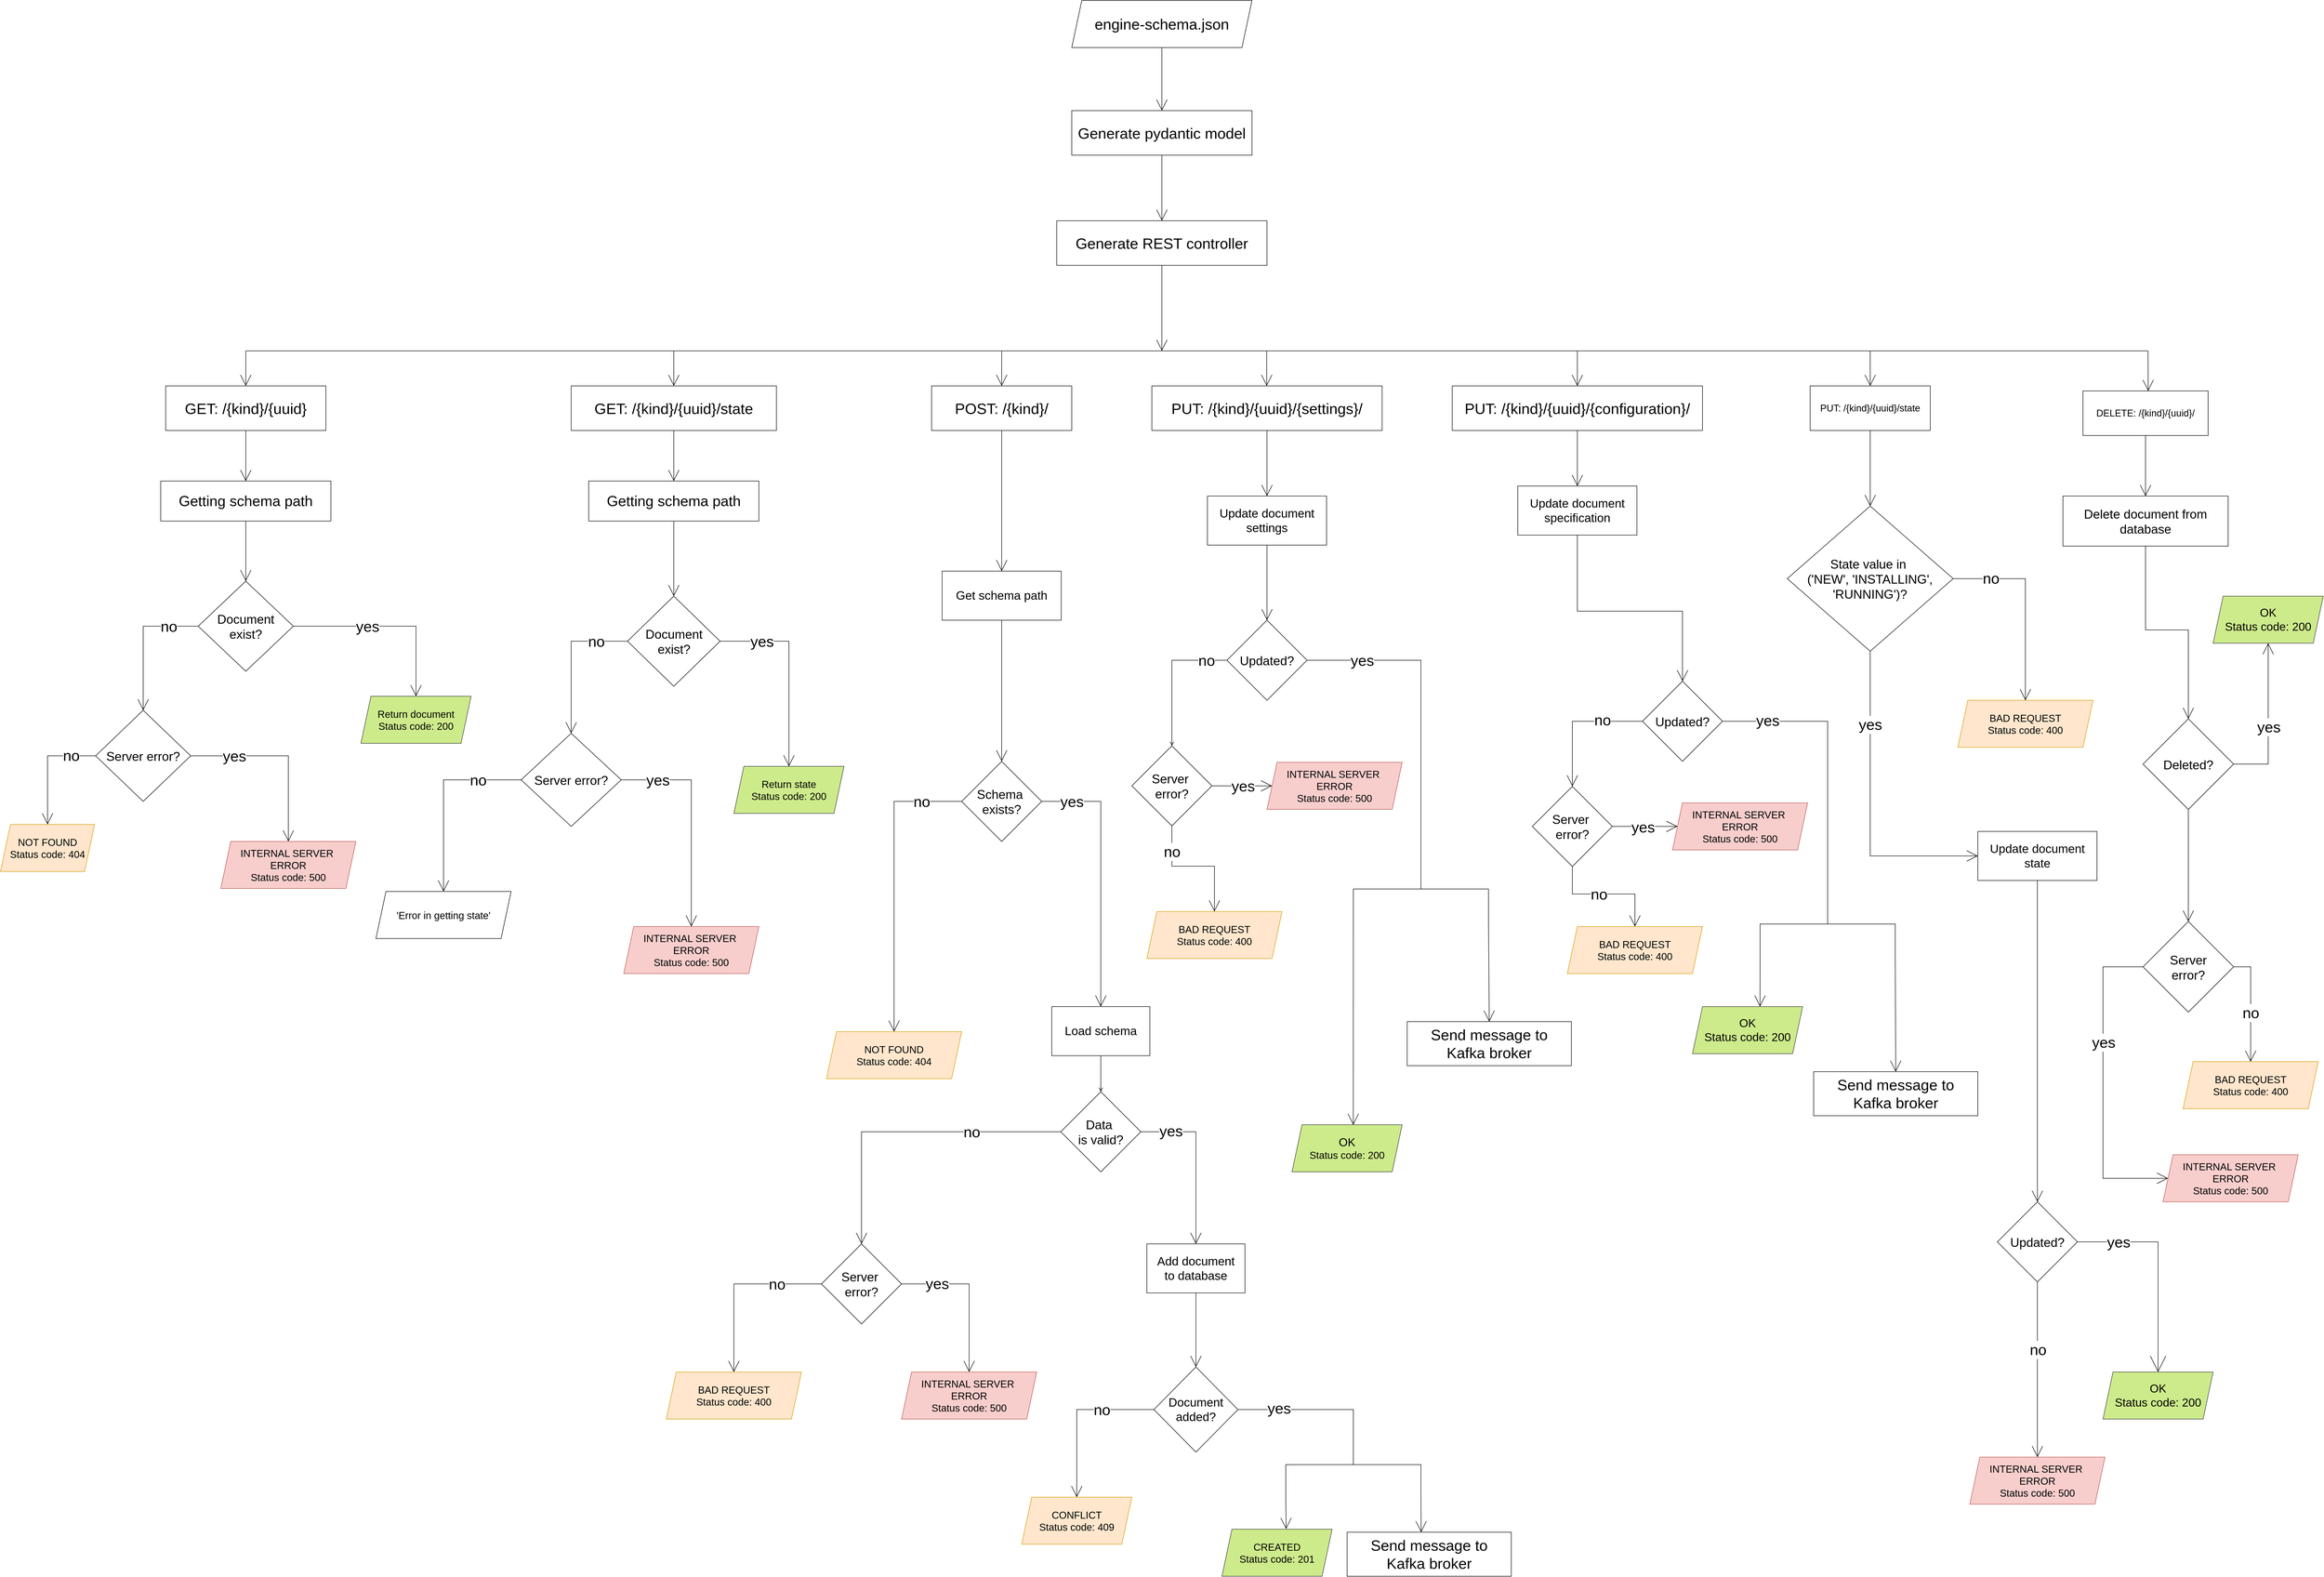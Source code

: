 <mxfile version="24.7.2" type="device">
  <diagram name="Страница — 1" id="4OmUkLeNqCe0ShxuFkjf">
    <mxGraphModel dx="7000" dy="3533" grid="1" gridSize="10" guides="1" tooltips="1" connect="1" arrows="1" fold="1" page="1" pageScale="1" pageWidth="4681" pageHeight="3300" math="0" shadow="0">
      <root>
        <mxCell id="0" />
        <mxCell id="1" parent="0" />
        <mxCell id="_XFG_jNddfj7azUs-ilm-1" value="&lt;font style=&quot;font-size: 30px;&quot;&gt;engine-schema.json&lt;/font&gt;" style="shape=parallelogram;perimeter=parallelogramPerimeter;whiteSpace=wrap;html=1;fixedSize=1;" parent="1" vertex="1">
          <mxGeometry x="2160" y="90" width="360" height="94" as="geometry" />
        </mxCell>
        <mxCell id="_XFG_jNddfj7azUs-ilm-2" value="&lt;font style=&quot;font-size: 30px;&quot;&gt;Generate pydantic model&lt;/font&gt;" style="rounded=0;whiteSpace=wrap;html=1;" parent="1" vertex="1">
          <mxGeometry x="2160" y="310" width="360" height="89" as="geometry" />
        </mxCell>
        <mxCell id="_XFG_jNddfj7azUs-ilm-3" value="" style="endArrow=open;html=1;rounded=0;exitX=0.5;exitY=1;exitDx=0;exitDy=0;entryX=0.5;entryY=0;entryDx=0;entryDy=0;endFill=0;endSize=20;" parent="1" source="_XFG_jNddfj7azUs-ilm-1" target="_XFG_jNddfj7azUs-ilm-2" edge="1">
          <mxGeometry width="50" height="50" relative="1" as="geometry">
            <mxPoint x="2036" y="840" as="sourcePoint" />
            <mxPoint x="2086" y="790" as="targetPoint" />
          </mxGeometry>
        </mxCell>
        <mxCell id="mVJcqzHK1oMDs0tAUVm2-13" style="edgeStyle=orthogonalEdgeStyle;rounded=0;orthogonalLoop=1;jettySize=auto;html=1;endArrow=open;endFill=0;endSize=20;" edge="1" parent="1" source="_XFG_jNddfj7azUs-ilm-5">
          <mxGeometry relative="1" as="geometry">
            <mxPoint x="2340.0" y="790" as="targetPoint" />
          </mxGeometry>
        </mxCell>
        <mxCell id="_XFG_jNddfj7azUs-ilm-5" value="&lt;font style=&quot;font-size: 30px;&quot;&gt;Generate REST controller&lt;/font&gt;" style="rounded=0;whiteSpace=wrap;html=1;" parent="1" vertex="1">
          <mxGeometry x="2130" y="530" width="420" height="89" as="geometry" />
        </mxCell>
        <mxCell id="_XFG_jNddfj7azUs-ilm-6" value="" style="endArrow=open;html=1;rounded=0;exitX=0.5;exitY=1;exitDx=0;exitDy=0;entryX=0.5;entryY=0;entryDx=0;entryDy=0;endFill=0;endSize=20;" parent="1" source="_XFG_jNddfj7azUs-ilm-2" target="_XFG_jNddfj7azUs-ilm-5" edge="1">
          <mxGeometry width="50" height="50" relative="1" as="geometry">
            <mxPoint x="2236" y="590" as="sourcePoint" />
            <mxPoint x="2286" y="540" as="targetPoint" />
          </mxGeometry>
        </mxCell>
        <mxCell id="mVJcqzHK1oMDs0tAUVm2-156" style="edgeStyle=orthogonalEdgeStyle;rounded=0;orthogonalLoop=1;jettySize=auto;html=1;entryX=0.5;entryY=0;entryDx=0;entryDy=0;endArrow=open;endFill=0;endSize=20;" edge="1" parent="1" source="_XFG_jNddfj7azUs-ilm-7" target="mVJcqzHK1oMDs0tAUVm2-154">
          <mxGeometry relative="1" as="geometry">
            <Array as="points">
              <mxPoint x="510" y="990" />
              <mxPoint x="510" y="990" />
            </Array>
          </mxGeometry>
        </mxCell>
        <mxCell id="_XFG_jNddfj7azUs-ilm-7" value="&lt;font style=&quot;font-size: 30px;&quot;&gt;GET: /{kind}/{uuid}&lt;/font&gt;" style="rounded=0;whiteSpace=wrap;html=1;" parent="1" vertex="1">
          <mxGeometry x="350" y="860" width="320" height="89" as="geometry" />
        </mxCell>
        <mxCell id="mVJcqzHK1oMDs0tAUVm2-158" style="edgeStyle=orthogonalEdgeStyle;rounded=0;orthogonalLoop=1;jettySize=auto;html=1;entryX=0.5;entryY=0;entryDx=0;entryDy=0;endArrow=open;endFill=0;endSize=20;" edge="1" parent="1" source="_XFG_jNddfj7azUs-ilm-8" target="mVJcqzHK1oMDs0tAUVm2-153">
          <mxGeometry relative="1" as="geometry" />
        </mxCell>
        <mxCell id="_XFG_jNddfj7azUs-ilm-8" value="&lt;font style=&quot;font-size: 30px;&quot;&gt;GET: /{kind}/{uuid}/state&lt;/font&gt;" style="rounded=0;whiteSpace=wrap;html=1;" parent="1" vertex="1">
          <mxGeometry x="1160" y="860" width="410" height="89" as="geometry" />
        </mxCell>
        <mxCell id="mVJcqzHK1oMDs0tAUVm2-97" style="edgeStyle=orthogonalEdgeStyle;rounded=0;orthogonalLoop=1;jettySize=auto;html=1;entryX=0.5;entryY=0;entryDx=0;entryDy=0;endArrow=open;endFill=0;endSize=20;" edge="1" parent="1" source="_XFG_jNddfj7azUs-ilm-9" target="mVJcqzHK1oMDs0tAUVm2-96">
          <mxGeometry relative="1" as="geometry" />
        </mxCell>
        <mxCell id="_XFG_jNddfj7azUs-ilm-9" value="&lt;font style=&quot;font-size: 30px;&quot;&gt;POST: /{kind}/&lt;/font&gt;" style="rounded=0;whiteSpace=wrap;html=1;" parent="1" vertex="1">
          <mxGeometry x="1880" y="860" width="280" height="89" as="geometry" />
        </mxCell>
        <mxCell id="mVJcqzHK1oMDs0tAUVm2-159" style="edgeStyle=orthogonalEdgeStyle;rounded=0;orthogonalLoop=1;jettySize=auto;html=1;entryX=0.5;entryY=0;entryDx=0;entryDy=0;endArrow=open;endFill=0;endSize=20;" edge="1" parent="1" source="_XFG_jNddfj7azUs-ilm-10" target="mVJcqzHK1oMDs0tAUVm2-86">
          <mxGeometry relative="1" as="geometry" />
        </mxCell>
        <mxCell id="_XFG_jNddfj7azUs-ilm-10" value="&lt;font style=&quot;font-size: 30px;&quot;&gt;PUT: /{kind}/{uuid}/{settings}/&lt;/font&gt;" style="rounded=0;whiteSpace=wrap;html=1;" parent="1" vertex="1">
          <mxGeometry x="2320" y="860" width="460" height="89" as="geometry" />
        </mxCell>
        <mxCell id="mVJcqzHK1oMDs0tAUVm2-170" style="edgeStyle=orthogonalEdgeStyle;rounded=0;orthogonalLoop=1;jettySize=auto;html=1;entryX=0.5;entryY=0;entryDx=0;entryDy=0;endArrow=open;endFill=0;endSize=20;" edge="1" parent="1" source="_XFG_jNddfj7azUs-ilm-11" target="mVJcqzHK1oMDs0tAUVm2-120">
          <mxGeometry relative="1" as="geometry" />
        </mxCell>
        <mxCell id="_XFG_jNddfj7azUs-ilm-11" value="&lt;font style=&quot;font-size: 30px;&quot;&gt;PUT: /{kind}/{uuid}/{configuration}/&lt;/font&gt;" style="rounded=0;whiteSpace=wrap;html=1;" parent="1" vertex="1">
          <mxGeometry x="2920" y="860" width="500" height="89" as="geometry" />
        </mxCell>
        <mxCell id="mVJcqzHK1oMDs0tAUVm2-186" style="edgeStyle=orthogonalEdgeStyle;rounded=0;orthogonalLoop=1;jettySize=auto;html=1;endArrow=open;endFill=0;endSize=20;" edge="1" parent="1" source="_XFG_jNddfj7azUs-ilm-12" target="mVJcqzHK1oMDs0tAUVm2-185">
          <mxGeometry relative="1" as="geometry" />
        </mxCell>
        <mxCell id="_XFG_jNddfj7azUs-ilm-12" value="&lt;font style=&quot;font-size: 19px;&quot;&gt;PUT: /{kind}/{uuid}/state&lt;/font&gt;" style="rounded=0;whiteSpace=wrap;html=1;" parent="1" vertex="1">
          <mxGeometry x="3635" y="860" width="240" height="89" as="geometry" />
        </mxCell>
        <mxCell id="mVJcqzHK1oMDs0tAUVm2-210" style="edgeStyle=orthogonalEdgeStyle;rounded=0;orthogonalLoop=1;jettySize=auto;html=1;entryX=0.5;entryY=0;entryDx=0;entryDy=0;endArrow=open;endFill=0;endSize=20;" edge="1" parent="1" source="_XFG_jNddfj7azUs-ilm-13" target="mVJcqzHK1oMDs0tAUVm2-209">
          <mxGeometry relative="1" as="geometry" />
        </mxCell>
        <mxCell id="_XFG_jNddfj7azUs-ilm-13" value="&lt;font style=&quot;font-size: 19px;&quot;&gt;DELETE: /{kind}/{uuid}/&lt;/font&gt;" style="rounded=0;whiteSpace=wrap;html=1;" parent="1" vertex="1">
          <mxGeometry x="4180" y="870" width="250" height="89" as="geometry" />
        </mxCell>
        <mxCell id="_XFG_jNddfj7azUs-ilm-16" value="" style="endArrow=none;html=1;rounded=0;" parent="1" edge="1">
          <mxGeometry width="50" height="50" relative="1" as="geometry">
            <mxPoint x="510" y="790" as="sourcePoint" />
            <mxPoint x="4310" y="790" as="targetPoint" />
          </mxGeometry>
        </mxCell>
        <mxCell id="_XFG_jNddfj7azUs-ilm-17" value="" style="endArrow=open;html=1;rounded=0;entryX=0.5;entryY=0;entryDx=0;entryDy=0;endFill=0;endSize=20;" parent="1" target="_XFG_jNddfj7azUs-ilm-7" edge="1">
          <mxGeometry width="50" height="50" relative="1" as="geometry">
            <mxPoint x="510" y="790" as="sourcePoint" />
            <mxPoint x="1945" y="450" as="targetPoint" />
          </mxGeometry>
        </mxCell>
        <mxCell id="_XFG_jNddfj7azUs-ilm-18" value="" style="endArrow=open;html=1;rounded=0;endFill=0;endSize=20;" parent="1" edge="1">
          <mxGeometry width="50" height="50" relative="1" as="geometry">
            <mxPoint x="4310" y="790" as="sourcePoint" />
            <mxPoint x="4310.29" y="870" as="targetPoint" />
            <Array as="points" />
          </mxGeometry>
        </mxCell>
        <mxCell id="_XFG_jNddfj7azUs-ilm-19" value="" style="endArrow=open;html=1;rounded=0;entryX=0.5;entryY=0;entryDx=0;entryDy=0;endFill=0;endSize=20;" parent="1" target="_XFG_jNddfj7azUs-ilm-8" edge="1">
          <mxGeometry width="50" height="50" relative="1" as="geometry">
            <mxPoint x="1365" y="790" as="sourcePoint" />
            <mxPoint x="1335" y="820" as="targetPoint" />
          </mxGeometry>
        </mxCell>
        <mxCell id="_XFG_jNddfj7azUs-ilm-20" value="" style="endArrow=open;html=1;rounded=0;entryX=0.5;entryY=0;entryDx=0;entryDy=0;endFill=0;endSize=20;" parent="1" target="_XFG_jNddfj7azUs-ilm-9" edge="1">
          <mxGeometry width="50" height="50" relative="1" as="geometry">
            <mxPoint x="2020" y="790" as="sourcePoint" />
            <mxPoint x="1715" y="920" as="targetPoint" />
          </mxGeometry>
        </mxCell>
        <mxCell id="_XFG_jNddfj7azUs-ilm-21" value="" style="endArrow=open;html=1;rounded=0;entryX=0.5;entryY=0;entryDx=0;entryDy=0;endFill=0;endSize=20;" parent="1" edge="1">
          <mxGeometry width="50" height="50" relative="1" as="geometry">
            <mxPoint x="2549.44" y="790" as="sourcePoint" />
            <mxPoint x="2549.44" y="860" as="targetPoint" />
          </mxGeometry>
        </mxCell>
        <mxCell id="_XFG_jNddfj7azUs-ilm-24" value="" style="endArrow=open;html=1;rounded=0;entryX=0.5;entryY=0;entryDx=0;entryDy=0;endFill=0;endSize=20;" parent="1" target="_XFG_jNddfj7azUs-ilm-12" edge="1">
          <mxGeometry width="50" height="50" relative="1" as="geometry">
            <mxPoint x="3755" y="790" as="sourcePoint" />
            <mxPoint x="3105" y="880" as="targetPoint" />
          </mxGeometry>
        </mxCell>
        <mxCell id="_XFG_jNddfj7azUs-ilm-31" style="edgeStyle=orthogonalEdgeStyle;rounded=0;orthogonalLoop=1;jettySize=auto;html=1;exitX=1;exitY=0.5;exitDx=0;exitDy=0;entryX=0.5;entryY=0;entryDx=0;entryDy=0;endArrow=open;endFill=0;endSize=20;" parent="1" source="_XFG_jNddfj7azUs-ilm-26" target="_XFG_jNddfj7azUs-ilm-30" edge="1">
          <mxGeometry relative="1" as="geometry" />
        </mxCell>
        <mxCell id="mVJcqzHK1oMDs0tAUVm2-4" value="&lt;font style=&quot;font-size: 30px;&quot;&gt;yes&lt;/font&gt;" style="edgeLabel;html=1;align=center;verticalAlign=middle;resizable=0;points=[];" vertex="1" connectable="0" parent="_XFG_jNddfj7azUs-ilm-31">
          <mxGeometry x="-0.235" y="-4" relative="1" as="geometry">
            <mxPoint y="-4" as="offset" />
          </mxGeometry>
        </mxCell>
        <mxCell id="_XFG_jNddfj7azUs-ilm-34" style="edgeStyle=orthogonalEdgeStyle;rounded=0;orthogonalLoop=1;jettySize=auto;html=1;exitX=0;exitY=0.5;exitDx=0;exitDy=0;entryX=0.5;entryY=0;entryDx=0;entryDy=0;endArrow=open;endFill=0;endSize=20;" parent="1" source="_XFG_jNddfj7azUs-ilm-26" target="_XFG_jNddfj7azUs-ilm-33" edge="1">
          <mxGeometry relative="1" as="geometry">
            <mxPoint x="230" y="1390" as="targetPoint" />
          </mxGeometry>
        </mxCell>
        <mxCell id="mVJcqzHK1oMDs0tAUVm2-6" value="&lt;font style=&quot;font-size: 30px;&quot;&gt;no&lt;/font&gt;" style="edgeLabel;html=1;align=center;verticalAlign=middle;resizable=0;points=[];" vertex="1" connectable="0" parent="_XFG_jNddfj7azUs-ilm-34">
          <mxGeometry x="-0.4" relative="1" as="geometry">
            <mxPoint x="24" as="offset" />
          </mxGeometry>
        </mxCell>
        <mxCell id="_XFG_jNddfj7azUs-ilm-26" value="&lt;font style=&quot;font-size: 25px;&quot;&gt;Document&lt;/font&gt;&lt;div style=&quot;font-size: 25px;&quot;&gt;&lt;font style=&quot;font-size: 25px;&quot;&gt;exist?&lt;/font&gt;&lt;/div&gt;" style="rhombus;whiteSpace=wrap;html=1;" parent="1" vertex="1">
          <mxGeometry x="415" y="1250" width="190" height="180" as="geometry" />
        </mxCell>
        <mxCell id="_XFG_jNddfj7azUs-ilm-30" value="&lt;font style=&quot;font-size: 20px;&quot;&gt;Return document&lt;/font&gt;&lt;div style=&quot;font-size: 20px;&quot;&gt;&lt;font style=&quot;font-size: 20px;&quot;&gt;Status code: 200&lt;/font&gt;&lt;/div&gt;" style="shape=parallelogram;perimeter=parallelogramPerimeter;whiteSpace=wrap;html=1;fixedSize=1;fillColor=#cdeb8b;strokeColor=#36393d;" parent="1" vertex="1">
          <mxGeometry x="740" y="1480" width="220" height="94" as="geometry" />
        </mxCell>
        <mxCell id="mVJcqzHK1oMDs0tAUVm2-3" style="edgeStyle=orthogonalEdgeStyle;rounded=0;orthogonalLoop=1;jettySize=auto;html=1;entryX=0.5;entryY=0;entryDx=0;entryDy=0;endArrow=open;endFill=0;endSize=20;" edge="1" parent="1" source="_XFG_jNddfj7azUs-ilm-33" target="mVJcqzHK1oMDs0tAUVm2-2">
          <mxGeometry relative="1" as="geometry" />
        </mxCell>
        <mxCell id="mVJcqzHK1oMDs0tAUVm2-12" value="&lt;font style=&quot;font-size: 30px;&quot;&gt;yes&lt;/font&gt;" style="edgeLabel;html=1;align=center;verticalAlign=middle;resizable=0;points=[];" vertex="1" connectable="0" parent="mVJcqzHK1oMDs0tAUVm2-3">
          <mxGeometry x="-0.533" relative="1" as="geometry">
            <mxPoint x="1" as="offset" />
          </mxGeometry>
        </mxCell>
        <mxCell id="mVJcqzHK1oMDs0tAUVm2-9" style="edgeStyle=orthogonalEdgeStyle;rounded=0;orthogonalLoop=1;jettySize=auto;html=1;entryX=0.5;entryY=0;entryDx=0;entryDy=0;endArrow=open;endFill=0;endSize=20;" edge="1" parent="1" source="_XFG_jNddfj7azUs-ilm-33" target="mVJcqzHK1oMDs0tAUVm2-1">
          <mxGeometry relative="1" as="geometry" />
        </mxCell>
        <mxCell id="mVJcqzHK1oMDs0tAUVm2-10" value="&lt;font style=&quot;font-size: 30px;&quot;&gt;no&lt;/font&gt;" style="edgeLabel;html=1;align=center;verticalAlign=middle;resizable=0;points=[];" vertex="1" connectable="0" parent="mVJcqzHK1oMDs0tAUVm2-9">
          <mxGeometry x="-0.571" y="-1" relative="1" as="geometry">
            <mxPoint x="1" as="offset" />
          </mxGeometry>
        </mxCell>
        <mxCell id="_XFG_jNddfj7azUs-ilm-33" value="&lt;font style=&quot;font-size: 25px;&quot;&gt;Server error?&lt;/font&gt;" style="rhombus;whiteSpace=wrap;html=1;" parent="1" vertex="1">
          <mxGeometry x="210" y="1508" width="190" height="182" as="geometry" />
        </mxCell>
        <mxCell id="mVJcqzHK1oMDs0tAUVm2-1" value="&lt;font style=&quot;font-size: 20px;&quot;&gt;NOT FOUND&lt;br&gt;&lt;/font&gt;&lt;div style=&quot;font-size: 20px;&quot;&gt;&lt;font style=&quot;font-size: 20px;&quot;&gt;Status code: 404&lt;/font&gt;&lt;/div&gt;" style="shape=parallelogram;perimeter=parallelogramPerimeter;whiteSpace=wrap;html=1;fixedSize=1;fillColor=#ffe6cc;strokeColor=#d79b00;" vertex="1" parent="1">
          <mxGeometry x="20" y="1736" width="188" height="94" as="geometry" />
        </mxCell>
        <mxCell id="mVJcqzHK1oMDs0tAUVm2-2" value="&lt;font style=&quot;font-size: 20px;&quot;&gt;INTERNAL SERVER&amp;nbsp;&lt;/font&gt;&lt;div style=&quot;font-size: 20px;&quot;&gt;&lt;span style=&quot;background-color: initial;&quot;&gt;&lt;font style=&quot;font-size: 20px;&quot;&gt;ERROR&lt;/font&gt;&lt;/span&gt;&lt;div style=&quot;&quot;&gt;&lt;div style=&quot;&quot;&gt;&lt;font style=&quot;font-size: 20px;&quot;&gt;Status code: 500&lt;/font&gt;&lt;/div&gt;&lt;/div&gt;&lt;/div&gt;" style="shape=parallelogram;perimeter=parallelogramPerimeter;whiteSpace=wrap;html=1;fixedSize=1;fillColor=#f8cecc;strokeColor=#b85450;" vertex="1" parent="1">
          <mxGeometry x="460" y="1770" width="270" height="94" as="geometry" />
        </mxCell>
        <mxCell id="mVJcqzHK1oMDs0tAUVm2-19" style="edgeStyle=orthogonalEdgeStyle;rounded=0;orthogonalLoop=1;jettySize=auto;html=1;entryX=0.5;entryY=0;entryDx=0;entryDy=0;endArrow=open;endFill=0;endSize=20;" edge="1" parent="1" source="mVJcqzHK1oMDs0tAUVm2-15" target="mVJcqzHK1oMDs0tAUVm2-18">
          <mxGeometry relative="1" as="geometry" />
        </mxCell>
        <mxCell id="mVJcqzHK1oMDs0tAUVm2-20" value="&lt;font style=&quot;font-size: 30px;&quot;&gt;yes&lt;/font&gt;" style="edgeLabel;html=1;align=center;verticalAlign=middle;resizable=0;points=[];" vertex="1" connectable="0" parent="mVJcqzHK1oMDs0tAUVm2-19">
          <mxGeometry x="-0.57" y="-1" relative="1" as="geometry">
            <mxPoint y="-1" as="offset" />
          </mxGeometry>
        </mxCell>
        <mxCell id="mVJcqzHK1oMDs0tAUVm2-22" style="edgeStyle=orthogonalEdgeStyle;rounded=0;orthogonalLoop=1;jettySize=auto;html=1;entryX=0.5;entryY=0;entryDx=0;entryDy=0;endArrow=open;endFill=0;endSize=20;" edge="1" parent="1" source="mVJcqzHK1oMDs0tAUVm2-15" target="mVJcqzHK1oMDs0tAUVm2-21">
          <mxGeometry relative="1" as="geometry" />
        </mxCell>
        <mxCell id="mVJcqzHK1oMDs0tAUVm2-23" value="&lt;font style=&quot;font-size: 30px;&quot;&gt;no&lt;/font&gt;" style="edgeLabel;html=1;align=center;verticalAlign=middle;resizable=0;points=[];" vertex="1" connectable="0" parent="mVJcqzHK1oMDs0tAUVm2-22">
          <mxGeometry x="-0.366" y="-2" relative="1" as="geometry">
            <mxPoint x="31" y="2" as="offset" />
          </mxGeometry>
        </mxCell>
        <mxCell id="mVJcqzHK1oMDs0tAUVm2-15" value="&lt;font style=&quot;font-size: 25px;&quot;&gt;Document&lt;/font&gt;&lt;div style=&quot;font-size: 25px;&quot;&gt;&lt;font style=&quot;font-size: 25px;&quot;&gt;exist?&lt;/font&gt;&lt;/div&gt;" style="rhombus;whiteSpace=wrap;html=1;" vertex="1" parent="1">
          <mxGeometry x="1272.5" y="1280" width="185" height="180" as="geometry" />
        </mxCell>
        <mxCell id="mVJcqzHK1oMDs0tAUVm2-18" value="&lt;font style=&quot;font-size: 20px;&quot;&gt;Return state&lt;/font&gt;&lt;div style=&quot;font-size: 20px;&quot;&gt;&lt;font style=&quot;font-size: 20px;&quot;&gt;Status code: 200&lt;/font&gt;&lt;/div&gt;" style="shape=parallelogram;perimeter=parallelogramPerimeter;whiteSpace=wrap;html=1;fixedSize=1;fillColor=#cdeb8b;strokeColor=#36393d;" vertex="1" parent="1">
          <mxGeometry x="1485" y="1620" width="220" height="94" as="geometry" />
        </mxCell>
        <mxCell id="mVJcqzHK1oMDs0tAUVm2-26" style="edgeStyle=orthogonalEdgeStyle;rounded=0;orthogonalLoop=1;jettySize=auto;html=1;entryX=0.5;entryY=0;entryDx=0;entryDy=0;endSize=20;endArrow=open;endFill=0;" edge="1" parent="1" source="mVJcqzHK1oMDs0tAUVm2-21" target="mVJcqzHK1oMDs0tAUVm2-25">
          <mxGeometry relative="1" as="geometry" />
        </mxCell>
        <mxCell id="mVJcqzHK1oMDs0tAUVm2-27" value="&lt;font style=&quot;font-size: 30px;&quot;&gt;yes&lt;/font&gt;" style="edgeLabel;html=1;align=center;verticalAlign=middle;resizable=0;points=[];" vertex="1" connectable="0" parent="mVJcqzHK1oMDs0tAUVm2-26">
          <mxGeometry x="-0.662" relative="1" as="geometry">
            <mxPoint as="offset" />
          </mxGeometry>
        </mxCell>
        <mxCell id="mVJcqzHK1oMDs0tAUVm2-29" style="edgeStyle=orthogonalEdgeStyle;rounded=0;orthogonalLoop=1;jettySize=auto;html=1;endArrow=open;endFill=0;endSize=20;" edge="1" parent="1" source="mVJcqzHK1oMDs0tAUVm2-21" target="mVJcqzHK1oMDs0tAUVm2-28">
          <mxGeometry relative="1" as="geometry" />
        </mxCell>
        <mxCell id="mVJcqzHK1oMDs0tAUVm2-30" value="&lt;font style=&quot;font-size: 30px;&quot;&gt;no&lt;/font&gt;" style="edgeLabel;html=1;align=center;verticalAlign=middle;resizable=0;points=[];" vertex="1" connectable="0" parent="mVJcqzHK1oMDs0tAUVm2-29">
          <mxGeometry x="-0.353" y="4" relative="1" as="geometry">
            <mxPoint x="36" y="-4" as="offset" />
          </mxGeometry>
        </mxCell>
        <mxCell id="mVJcqzHK1oMDs0tAUVm2-21" value="&lt;font style=&quot;font-size: 25px;&quot;&gt;Server error?&lt;/font&gt;" style="rhombus;whiteSpace=wrap;html=1;" vertex="1" parent="1">
          <mxGeometry x="1060" y="1554" width="200" height="186" as="geometry" />
        </mxCell>
        <mxCell id="mVJcqzHK1oMDs0tAUVm2-25" value="&lt;font style=&quot;font-size: 20px;&quot;&gt;INTERNAL SERVER&amp;nbsp;&lt;/font&gt;&lt;div style=&quot;font-size: 20px;&quot;&gt;&lt;span style=&quot;background-color: initial;&quot;&gt;&lt;font style=&quot;font-size: 20px;&quot;&gt;ERROR&lt;/font&gt;&lt;/span&gt;&lt;div style=&quot;&quot;&gt;&lt;div style=&quot;&quot;&gt;&lt;font style=&quot;font-size: 20px;&quot;&gt;Status code: 500&lt;/font&gt;&lt;/div&gt;&lt;/div&gt;&lt;/div&gt;" style="shape=parallelogram;perimeter=parallelogramPerimeter;whiteSpace=wrap;html=1;fixedSize=1;fillColor=#f8cecc;strokeColor=#b85450;" vertex="1" parent="1">
          <mxGeometry x="1265" y="1940" width="270" height="94" as="geometry" />
        </mxCell>
        <mxCell id="mVJcqzHK1oMDs0tAUVm2-28" value="&lt;span style=&quot;font-size: 20px;&quot;&gt;&#39;Error in getting state&#39;&lt;/span&gt;" style="shape=parallelogram;perimeter=parallelogramPerimeter;whiteSpace=wrap;html=1;fixedSize=1;" vertex="1" parent="1">
          <mxGeometry x="770" y="1870" width="270" height="94" as="geometry" />
        </mxCell>
        <mxCell id="mVJcqzHK1oMDs0tAUVm2-35" style="edgeStyle=orthogonalEdgeStyle;rounded=0;orthogonalLoop=1;jettySize=auto;html=1;entryX=0.5;entryY=0;entryDx=0;entryDy=0;endArrow=open;endFill=0;endSize=20;" edge="1" parent="1" source="mVJcqzHK1oMDs0tAUVm2-31" target="mVJcqzHK1oMDs0tAUVm2-34">
          <mxGeometry relative="1" as="geometry">
            <Array as="points">
              <mxPoint x="1805" y="1690" />
            </Array>
          </mxGeometry>
        </mxCell>
        <mxCell id="mVJcqzHK1oMDs0tAUVm2-36" value="&lt;font style=&quot;font-size: 30px;&quot;&gt;no&lt;/font&gt;" style="edgeLabel;html=1;align=center;verticalAlign=middle;resizable=0;points=[];" vertex="1" connectable="0" parent="mVJcqzHK1oMDs0tAUVm2-35">
          <mxGeometry x="-0.718" y="2" relative="1" as="geometry">
            <mxPoint x="4" y="-2" as="offset" />
          </mxGeometry>
        </mxCell>
        <mxCell id="mVJcqzHK1oMDs0tAUVm2-38" style="edgeStyle=orthogonalEdgeStyle;rounded=0;orthogonalLoop=1;jettySize=auto;html=1;entryX=0.5;entryY=0;entryDx=0;entryDy=0;endArrow=open;endFill=0;endSize=20;" edge="1" parent="1" source="mVJcqzHK1oMDs0tAUVm2-31" target="mVJcqzHK1oMDs0tAUVm2-37">
          <mxGeometry relative="1" as="geometry" />
        </mxCell>
        <mxCell id="mVJcqzHK1oMDs0tAUVm2-39" value="&lt;font style=&quot;font-size: 30px;&quot;&gt;yes&lt;/font&gt;" style="edgeLabel;html=1;align=center;verticalAlign=middle;resizable=0;points=[];" vertex="1" connectable="0" parent="mVJcqzHK1oMDs0tAUVm2-38">
          <mxGeometry x="-0.465" y="2" relative="1" as="geometry">
            <mxPoint x="-60" y="-23" as="offset" />
          </mxGeometry>
        </mxCell>
        <mxCell id="mVJcqzHK1oMDs0tAUVm2-31" value="&lt;font style=&quot;font-size: 25px;&quot;&gt;Schema&amp;nbsp;&lt;/font&gt;&lt;div style=&quot;font-size: 25px;&quot;&gt;&lt;span style=&quot;background-color: initial;&quot;&gt;&lt;font style=&quot;font-size: 25px;&quot;&gt;exists?&lt;/font&gt;&lt;/span&gt;&lt;/div&gt;" style="rhombus;whiteSpace=wrap;html=1;" vertex="1" parent="1">
          <mxGeometry x="1940" y="1610" width="160" height="160" as="geometry" />
        </mxCell>
        <mxCell id="mVJcqzHK1oMDs0tAUVm2-34" value="&lt;span style=&quot;font-size: 20px;&quot;&gt;NOT FOUND&lt;/span&gt;&lt;div&gt;&lt;span style=&quot;font-size: 20px;&quot;&gt;Status code: 404&lt;/span&gt;&lt;/div&gt;" style="shape=parallelogram;perimeter=parallelogramPerimeter;whiteSpace=wrap;html=1;fixedSize=1;fillColor=#ffe6cc;strokeColor=#d79b00;" vertex="1" parent="1">
          <mxGeometry x="1670" y="2150" width="270" height="94" as="geometry" />
        </mxCell>
        <mxCell id="mVJcqzHK1oMDs0tAUVm2-41" style="edgeStyle=orthogonalEdgeStyle;rounded=0;orthogonalLoop=1;jettySize=auto;html=1;entryX=0.5;entryY=0;entryDx=0;entryDy=0;endArrow=open;endFill=0;" edge="1" parent="1" source="mVJcqzHK1oMDs0tAUVm2-37" target="mVJcqzHK1oMDs0tAUVm2-40">
          <mxGeometry relative="1" as="geometry" />
        </mxCell>
        <mxCell id="mVJcqzHK1oMDs0tAUVm2-37" value="&lt;font style=&quot;font-size: 24px;&quot;&gt;Load schema&lt;/font&gt;" style="rounded=0;whiteSpace=wrap;html=1;" vertex="1" parent="1">
          <mxGeometry x="2120" y="2100" width="196" height="98" as="geometry" />
        </mxCell>
        <mxCell id="mVJcqzHK1oMDs0tAUVm2-46" style="edgeStyle=orthogonalEdgeStyle;rounded=0;orthogonalLoop=1;jettySize=auto;html=1;entryX=0.5;entryY=0;entryDx=0;entryDy=0;endArrow=open;endFill=0;endSize=20;" edge="1" parent="1" source="mVJcqzHK1oMDs0tAUVm2-40" target="mVJcqzHK1oMDs0tAUVm2-45">
          <mxGeometry relative="1" as="geometry" />
        </mxCell>
        <mxCell id="mVJcqzHK1oMDs0tAUVm2-47" value="&lt;font style=&quot;font-size: 30px;&quot;&gt;yes&lt;/font&gt;" style="edgeLabel;html=1;align=center;verticalAlign=middle;resizable=0;points=[];" vertex="1" connectable="0" parent="mVJcqzHK1oMDs0tAUVm2-46">
          <mxGeometry x="-0.648" y="2" relative="1" as="geometry">
            <mxPoint x="1" as="offset" />
          </mxGeometry>
        </mxCell>
        <mxCell id="mVJcqzHK1oMDs0tAUVm2-61" style="edgeStyle=orthogonalEdgeStyle;rounded=0;orthogonalLoop=1;jettySize=auto;html=1;entryX=0.5;entryY=0;entryDx=0;entryDy=0;endArrow=open;endFill=0;endSize=20;" edge="1" parent="1" source="mVJcqzHK1oMDs0tAUVm2-40" target="mVJcqzHK1oMDs0tAUVm2-60">
          <mxGeometry relative="1" as="geometry" />
        </mxCell>
        <mxCell id="mVJcqzHK1oMDs0tAUVm2-62" value="&lt;font style=&quot;font-size: 30px;&quot;&gt;no&lt;/font&gt;" style="edgeLabel;html=1;align=center;verticalAlign=middle;resizable=0;points=[];" vertex="1" connectable="0" parent="mVJcqzHK1oMDs0tAUVm2-61">
          <mxGeometry x="-0.302" y="1" relative="1" as="geometry">
            <mxPoint x="39" y="-1" as="offset" />
          </mxGeometry>
        </mxCell>
        <mxCell id="mVJcqzHK1oMDs0tAUVm2-40" value="&lt;font style=&quot;font-size: 25px;&quot;&gt;Data&amp;nbsp;&lt;/font&gt;&lt;div style=&quot;font-size: 25px;&quot;&gt;&lt;font style=&quot;font-size: 25px;&quot;&gt;is valid?&lt;/font&gt;&lt;/div&gt;" style="rhombus;whiteSpace=wrap;html=1;" vertex="1" parent="1">
          <mxGeometry x="2138" y="2270" width="160" height="160" as="geometry" />
        </mxCell>
        <mxCell id="mVJcqzHK1oMDs0tAUVm2-51" style="edgeStyle=orthogonalEdgeStyle;rounded=0;orthogonalLoop=1;jettySize=auto;html=1;endArrow=open;endFill=0;endSize=20;" edge="1" parent="1" source="mVJcqzHK1oMDs0tAUVm2-45" target="mVJcqzHK1oMDs0tAUVm2-50">
          <mxGeometry relative="1" as="geometry" />
        </mxCell>
        <mxCell id="mVJcqzHK1oMDs0tAUVm2-45" value="&lt;font style=&quot;font-size: 24px;&quot;&gt;Add document&lt;/font&gt;&lt;div&gt;&lt;font style=&quot;font-size: 24px;&quot;&gt;to database&lt;/font&gt;&lt;/div&gt;" style="rounded=0;whiteSpace=wrap;html=1;" vertex="1" parent="1">
          <mxGeometry x="2310" y="2574" width="196" height="98" as="geometry" />
        </mxCell>
        <mxCell id="mVJcqzHK1oMDs0tAUVm2-57" style="edgeStyle=orthogonalEdgeStyle;rounded=0;orthogonalLoop=1;jettySize=auto;html=1;entryX=0.5;entryY=0;entryDx=0;entryDy=0;endArrow=open;endFill=0;endSize=20;" edge="1" parent="1" source="mVJcqzHK1oMDs0tAUVm2-50" target="mVJcqzHK1oMDs0tAUVm2-56">
          <mxGeometry relative="1" as="geometry" />
        </mxCell>
        <mxCell id="mVJcqzHK1oMDs0tAUVm2-58" value="&lt;font style=&quot;font-size: 30px;&quot;&gt;no&lt;/font&gt;" style="edgeLabel;html=1;align=center;verticalAlign=middle;resizable=0;points=[];" vertex="1" connectable="0" parent="mVJcqzHK1oMDs0tAUVm2-57">
          <mxGeometry x="-0.361" y="2" relative="1" as="geometry">
            <mxPoint x="1" y="-2" as="offset" />
          </mxGeometry>
        </mxCell>
        <mxCell id="mVJcqzHK1oMDs0tAUVm2-50" value="&lt;font style=&quot;font-size: 24px;&quot;&gt;Document&lt;/font&gt;&lt;div style=&quot;font-size: 24px;&quot;&gt;&lt;font style=&quot;font-size: 24px;&quot;&gt;added?&lt;/font&gt;&lt;/div&gt;" style="rhombus;whiteSpace=wrap;html=1;" vertex="1" parent="1">
          <mxGeometry x="2324" y="2820" width="168" height="170" as="geometry" />
        </mxCell>
        <mxCell id="mVJcqzHK1oMDs0tAUVm2-53" value="&lt;div style=&quot;&quot;&gt;&lt;font size=&quot;1&quot; style=&quot;&quot;&gt;&lt;span style=&quot;font-size: 20px;&quot;&gt;CREATED&lt;/span&gt;&lt;/font&gt;&lt;/div&gt;&lt;div style=&quot;&quot;&gt;&lt;font size=&quot;1&quot; style=&quot;&quot;&gt;&lt;span style=&quot;font-size: 20px;&quot;&gt;Status code: 201&lt;/span&gt;&lt;/font&gt;&lt;/div&gt;" style="shape=parallelogram;perimeter=parallelogramPerimeter;whiteSpace=wrap;html=1;fixedSize=1;fillColor=#cdeb8b;strokeColor=#36393d;" vertex="1" parent="1">
          <mxGeometry x="2460" y="3144" width="220" height="94" as="geometry" />
        </mxCell>
        <mxCell id="mVJcqzHK1oMDs0tAUVm2-56" value="&lt;div style=&quot;&quot;&gt;&lt;font size=&quot;1&quot; style=&quot;&quot;&gt;&lt;span style=&quot;font-size: 20px;&quot;&gt;CONFLICT&lt;/span&gt;&lt;/font&gt;&lt;/div&gt;&lt;div style=&quot;&quot;&gt;&lt;font size=&quot;1&quot; style=&quot;&quot;&gt;&lt;span style=&quot;font-size: 20px;&quot;&gt;Status code: 409&lt;/span&gt;&lt;/font&gt;&lt;/div&gt;" style="shape=parallelogram;perimeter=parallelogramPerimeter;whiteSpace=wrap;html=1;fixedSize=1;fillColor=#ffe6cc;strokeColor=#d79b00;" vertex="1" parent="1">
          <mxGeometry x="2060" y="3080" width="220" height="94" as="geometry" />
        </mxCell>
        <mxCell id="mVJcqzHK1oMDs0tAUVm2-59" value="&lt;span style=&quot;font-size: 20px;&quot;&gt;BAD REQUEST&lt;/span&gt;&lt;br&gt;&lt;div&gt;&lt;span style=&quot;font-size: 20px;&quot;&gt;Status code: 400&lt;/span&gt;&lt;/div&gt;" style="shape=parallelogram;perimeter=parallelogramPerimeter;whiteSpace=wrap;html=1;fixedSize=1;fillColor=#ffe6cc;strokeColor=#d79b00;" vertex="1" parent="1">
          <mxGeometry x="1350" y="2830" width="270" height="94" as="geometry" />
        </mxCell>
        <mxCell id="mVJcqzHK1oMDs0tAUVm2-63" style="edgeStyle=orthogonalEdgeStyle;rounded=0;orthogonalLoop=1;jettySize=auto;html=1;entryX=0.5;entryY=0;entryDx=0;entryDy=0;endArrow=open;endFill=0;endSize=20;" edge="1" parent="1" source="mVJcqzHK1oMDs0tAUVm2-60" target="mVJcqzHK1oMDs0tAUVm2-59">
          <mxGeometry relative="1" as="geometry" />
        </mxCell>
        <mxCell id="mVJcqzHK1oMDs0tAUVm2-64" value="&lt;font style=&quot;font-size: 30px;&quot;&gt;no&lt;/font&gt;" style="edgeLabel;html=1;align=center;verticalAlign=middle;resizable=0;points=[];" vertex="1" connectable="0" parent="mVJcqzHK1oMDs0tAUVm2-63">
          <mxGeometry x="-0.233" y="7" relative="1" as="geometry">
            <mxPoint x="45" y="-7" as="offset" />
          </mxGeometry>
        </mxCell>
        <mxCell id="mVJcqzHK1oMDs0tAUVm2-66" style="edgeStyle=orthogonalEdgeStyle;rounded=0;orthogonalLoop=1;jettySize=auto;html=1;entryX=0.5;entryY=0;entryDx=0;entryDy=0;exitX=1;exitY=0.5;exitDx=0;exitDy=0;endArrow=open;endFill=0;endSize=20;" edge="1" parent="1" source="mVJcqzHK1oMDs0tAUVm2-60" target="mVJcqzHK1oMDs0tAUVm2-65">
          <mxGeometry relative="1" as="geometry" />
        </mxCell>
        <mxCell id="mVJcqzHK1oMDs0tAUVm2-67" value="&lt;font style=&quot;font-size: 30px;&quot;&gt;yes&lt;/font&gt;" style="edgeLabel;html=1;align=center;verticalAlign=middle;resizable=0;points=[];" vertex="1" connectable="0" parent="mVJcqzHK1oMDs0tAUVm2-66">
          <mxGeometry x="-0.539" y="1" relative="1" as="geometry">
            <mxPoint x="-1" as="offset" />
          </mxGeometry>
        </mxCell>
        <mxCell id="mVJcqzHK1oMDs0tAUVm2-60" value="&lt;font style=&quot;font-size: 25px;&quot;&gt;Server&amp;nbsp;&lt;/font&gt;&lt;div&gt;&lt;font style=&quot;font-size: 25px;&quot;&gt;&lt;span style=&quot;background-color: initial;&quot;&gt;error?&lt;/span&gt;&lt;/font&gt;&lt;/div&gt;" style="rhombus;whiteSpace=wrap;html=1;" vertex="1" parent="1">
          <mxGeometry x="1660" y="2574" width="160" height="160" as="geometry" />
        </mxCell>
        <mxCell id="mVJcqzHK1oMDs0tAUVm2-65" value="&lt;font style=&quot;font-size: 20px;&quot;&gt;INTERNAL SERVER&amp;nbsp;&lt;/font&gt;&lt;div style=&quot;font-size: 20px;&quot;&gt;&lt;span style=&quot;background-color: initial;&quot;&gt;&lt;font style=&quot;font-size: 20px;&quot;&gt;ERROR&lt;/font&gt;&lt;/span&gt;&lt;div style=&quot;&quot;&gt;&lt;div style=&quot;&quot;&gt;&lt;font style=&quot;font-size: 20px;&quot;&gt;Status code: 500&lt;/font&gt;&lt;/div&gt;&lt;/div&gt;&lt;/div&gt;" style="shape=parallelogram;perimeter=parallelogramPerimeter;whiteSpace=wrap;html=1;fixedSize=1;fillColor=#f8cecc;strokeColor=#b85450;" vertex="1" parent="1">
          <mxGeometry x="1820" y="2830" width="270" height="94" as="geometry" />
        </mxCell>
        <mxCell id="mVJcqzHK1oMDs0tAUVm2-163" style="edgeStyle=orthogonalEdgeStyle;rounded=0;orthogonalLoop=1;jettySize=auto;html=1;entryX=0.5;entryY=0;entryDx=0;entryDy=0;endArrow=open;endFill=0;endSize=20;" edge="1" parent="1" source="mVJcqzHK1oMDs0tAUVm2-75" target="mVJcqzHK1oMDs0tAUVm2-99">
          <mxGeometry relative="1" as="geometry" />
        </mxCell>
        <mxCell id="mVJcqzHK1oMDs0tAUVm2-164" value="&lt;font style=&quot;font-size: 30px;&quot;&gt;no&lt;/font&gt;" style="edgeLabel;html=1;align=center;verticalAlign=middle;resizable=0;points=[];" vertex="1" connectable="0" parent="mVJcqzHK1oMDs0tAUVm2-163">
          <mxGeometry x="-0.609" relative="1" as="geometry">
            <mxPoint y="1" as="offset" />
          </mxGeometry>
        </mxCell>
        <mxCell id="mVJcqzHK1oMDs0tAUVm2-165" style="edgeStyle=orthogonalEdgeStyle;rounded=0;orthogonalLoop=1;jettySize=auto;html=1;entryX=0;entryY=0.5;entryDx=0;entryDy=0;endArrow=open;endFill=0;endSize=20;" edge="1" parent="1" source="mVJcqzHK1oMDs0tAUVm2-75" target="mVJcqzHK1oMDs0tAUVm2-77">
          <mxGeometry relative="1" as="geometry" />
        </mxCell>
        <mxCell id="mVJcqzHK1oMDs0tAUVm2-166" value="&lt;font style=&quot;font-size: 30px;&quot;&gt;yes&lt;/font&gt;" style="edgeLabel;html=1;align=center;verticalAlign=middle;resizable=0;points=[];" vertex="1" connectable="0" parent="mVJcqzHK1oMDs0tAUVm2-165">
          <mxGeometry x="0.022" relative="1" as="geometry">
            <mxPoint as="offset" />
          </mxGeometry>
        </mxCell>
        <mxCell id="mVJcqzHK1oMDs0tAUVm2-75" value="&lt;font style=&quot;font-size: 25px;&quot;&gt;Server&amp;nbsp;&lt;/font&gt;&lt;div&gt;&lt;font style=&quot;font-size: 25px;&quot;&gt;error?&lt;/font&gt;&lt;/div&gt;" style="rhombus;whiteSpace=wrap;html=1;" vertex="1" parent="1">
          <mxGeometry x="2280" y="1579" width="160" height="160" as="geometry" />
        </mxCell>
        <mxCell id="mVJcqzHK1oMDs0tAUVm2-77" value="&lt;font style=&quot;font-size: 20px;&quot;&gt;INTERNAL SERVER&amp;nbsp;&lt;/font&gt;&lt;div style=&quot;font-size: 20px;&quot;&gt;&lt;span style=&quot;background-color: initial;&quot;&gt;&lt;font style=&quot;font-size: 20px;&quot;&gt;ERROR&lt;/font&gt;&lt;/span&gt;&lt;div style=&quot;&quot;&gt;&lt;div style=&quot;&quot;&gt;&lt;font style=&quot;font-size: 20px;&quot;&gt;Status code: 500&lt;/font&gt;&lt;/div&gt;&lt;/div&gt;&lt;/div&gt;" style="shape=parallelogram;perimeter=parallelogramPerimeter;whiteSpace=wrap;html=1;fixedSize=1;fillColor=#f8cecc;strokeColor=#b85450;" vertex="1" parent="1">
          <mxGeometry x="2550" y="1612" width="270" height="94" as="geometry" />
        </mxCell>
        <mxCell id="mVJcqzHK1oMDs0tAUVm2-160" style="edgeStyle=orthogonalEdgeStyle;rounded=0;orthogonalLoop=1;jettySize=auto;html=1;endArrow=open;endFill=0;endSize=20;" edge="1" parent="1" source="mVJcqzHK1oMDs0tAUVm2-86" target="mVJcqzHK1oMDs0tAUVm2-89">
          <mxGeometry relative="1" as="geometry" />
        </mxCell>
        <mxCell id="mVJcqzHK1oMDs0tAUVm2-86" value="&lt;span style=&quot;font-size: 24px;&quot;&gt;Update document&lt;/span&gt;&lt;div&gt;&lt;span style=&quot;font-size: 24px;&quot;&gt;settings&lt;/span&gt;&lt;/div&gt;" style="rounded=0;whiteSpace=wrap;html=1;" vertex="1" parent="1">
          <mxGeometry x="2431" y="1080" width="238" height="98" as="geometry" />
        </mxCell>
        <mxCell id="mVJcqzHK1oMDs0tAUVm2-161" style="edgeStyle=orthogonalEdgeStyle;rounded=0;orthogonalLoop=1;jettySize=auto;html=1;entryX=0.5;entryY=0;entryDx=0;entryDy=0;endArrow=open;endFill=0;" edge="1" parent="1" source="mVJcqzHK1oMDs0tAUVm2-89" target="mVJcqzHK1oMDs0tAUVm2-75">
          <mxGeometry relative="1" as="geometry" />
        </mxCell>
        <mxCell id="mVJcqzHK1oMDs0tAUVm2-162" value="&lt;font style=&quot;font-size: 30px;&quot;&gt;no&lt;/font&gt;" style="edgeLabel;html=1;align=center;verticalAlign=middle;resizable=0;points=[];" vertex="1" connectable="0" parent="mVJcqzHK1oMDs0tAUVm2-161">
          <mxGeometry x="-0.43" y="1" relative="1" as="geometry">
            <mxPoint x="39" y="-1" as="offset" />
          </mxGeometry>
        </mxCell>
        <mxCell id="mVJcqzHK1oMDs0tAUVm2-89" value="&lt;font style=&quot;font-size: 25px;&quot;&gt;Updated?&lt;/font&gt;" style="rhombus;whiteSpace=wrap;html=1;" vertex="1" parent="1">
          <mxGeometry x="2470" y="1328" width="160" height="160" as="geometry" />
        </mxCell>
        <mxCell id="mVJcqzHK1oMDs0tAUVm2-93" value="&lt;font style=&quot;font-size: 23px;&quot;&gt;OK&lt;/font&gt;&lt;br&gt;&lt;div style=&quot;font-size: 20px;&quot;&gt;&lt;font style=&quot;font-size: 20px;&quot;&gt;Status code: 200&lt;/font&gt;&lt;/div&gt;" style="shape=parallelogram;perimeter=parallelogramPerimeter;whiteSpace=wrap;html=1;fixedSize=1;fillColor=#cdeb8b;strokeColor=#36393d;" vertex="1" parent="1">
          <mxGeometry x="2600" y="2336" width="220" height="94" as="geometry" />
        </mxCell>
        <mxCell id="mVJcqzHK1oMDs0tAUVm2-98" style="edgeStyle=orthogonalEdgeStyle;rounded=0;orthogonalLoop=1;jettySize=auto;html=1;endArrow=open;endFill=0;endSize=20;" edge="1" parent="1" source="mVJcqzHK1oMDs0tAUVm2-96" target="mVJcqzHK1oMDs0tAUVm2-31">
          <mxGeometry relative="1" as="geometry" />
        </mxCell>
        <mxCell id="mVJcqzHK1oMDs0tAUVm2-96" value="&lt;span style=&quot;font-size: 24px;&quot;&gt;Get schema path&lt;/span&gt;" style="rounded=0;whiteSpace=wrap;html=1;" vertex="1" parent="1">
          <mxGeometry x="1901" y="1230" width="238" height="98" as="geometry" />
        </mxCell>
        <mxCell id="mVJcqzHK1oMDs0tAUVm2-99" value="&lt;span style=&quot;font-size: 20px;&quot;&gt;BAD REQUEST&lt;/span&gt;&lt;br&gt;&lt;div&gt;&lt;span style=&quot;font-size: 20px;&quot;&gt;Status code: 400&lt;/span&gt;&lt;/div&gt;" style="shape=parallelogram;perimeter=parallelogramPerimeter;whiteSpace=wrap;html=1;fixedSize=1;fillColor=#ffe6cc;strokeColor=#d79b00;" vertex="1" parent="1">
          <mxGeometry x="2310" y="1910" width="270" height="94" as="geometry" />
        </mxCell>
        <mxCell id="mVJcqzHK1oMDs0tAUVm2-107" value="&lt;font style=&quot;font-size: 30px;&quot;&gt;Send message to&lt;/font&gt;&lt;div style=&quot;font-size: 30px;&quot;&gt;&lt;font style=&quot;font-size: 30px;&quot;&gt;Kafka broker&lt;/font&gt;&lt;/div&gt;" style="rounded=0;whiteSpace=wrap;html=1;" vertex="1" parent="1">
          <mxGeometry x="2710" y="3150" width="328" height="88" as="geometry" />
        </mxCell>
        <mxCell id="mVJcqzHK1oMDs0tAUVm2-108" value="&lt;font style=&quot;font-size: 30px;&quot;&gt;Send m&lt;span style=&quot;background-color: initial;&quot;&gt;essage to&lt;/span&gt;&lt;/font&gt;&lt;div style=&quot;font-size: 30px;&quot;&gt;&lt;span style=&quot;background-color: initial;&quot;&gt;&lt;font style=&quot;font-size: 30px;&quot;&gt;Kafka broker&lt;/font&gt;&lt;/span&gt;&lt;/div&gt;" style="rounded=0;whiteSpace=wrap;html=1;" vertex="1" parent="1">
          <mxGeometry x="2830" y="2130" width="328" height="88" as="geometry" />
        </mxCell>
        <mxCell id="mVJcqzHK1oMDs0tAUVm2-178" style="edgeStyle=orthogonalEdgeStyle;rounded=0;orthogonalLoop=1;jettySize=auto;html=1;entryX=0.5;entryY=0;entryDx=0;entryDy=0;endArrow=open;endFill=0;endSize=20;" edge="1" parent="1" source="mVJcqzHK1oMDs0tAUVm2-117" target="mVJcqzHK1oMDs0tAUVm2-127">
          <mxGeometry relative="1" as="geometry" />
        </mxCell>
        <mxCell id="mVJcqzHK1oMDs0tAUVm2-180" value="&lt;font style=&quot;font-size: 30px;&quot;&gt;no&lt;/font&gt;" style="edgeLabel;html=1;align=center;verticalAlign=middle;resizable=0;points=[];" vertex="1" connectable="0" parent="mVJcqzHK1oMDs0tAUVm2-178">
          <mxGeometry x="-0.123" relative="1" as="geometry">
            <mxPoint as="offset" />
          </mxGeometry>
        </mxCell>
        <mxCell id="mVJcqzHK1oMDs0tAUVm2-179" style="edgeStyle=orthogonalEdgeStyle;rounded=0;orthogonalLoop=1;jettySize=auto;html=1;entryX=0;entryY=0.5;entryDx=0;entryDy=0;endArrow=open;endFill=0;endSize=20;" edge="1" parent="1" source="mVJcqzHK1oMDs0tAUVm2-117" target="mVJcqzHK1oMDs0tAUVm2-118">
          <mxGeometry relative="1" as="geometry" />
        </mxCell>
        <mxCell id="mVJcqzHK1oMDs0tAUVm2-181" value="&lt;font style=&quot;font-size: 30px;&quot;&gt;yes&lt;/font&gt;" style="edgeLabel;html=1;align=center;verticalAlign=middle;resizable=0;points=[];" vertex="1" connectable="0" parent="mVJcqzHK1oMDs0tAUVm2-179">
          <mxGeometry x="-0.072" y="-1" relative="1" as="geometry">
            <mxPoint as="offset" />
          </mxGeometry>
        </mxCell>
        <mxCell id="mVJcqzHK1oMDs0tAUVm2-117" value="&lt;font style=&quot;font-size: 25px;&quot;&gt;Server&amp;nbsp;&lt;/font&gt;&lt;div&gt;&lt;font style=&quot;font-size: 25px;&quot;&gt;error?&lt;/font&gt;&lt;/div&gt;" style="rhombus;whiteSpace=wrap;html=1;" vertex="1" parent="1">
          <mxGeometry x="3080" y="1660" width="160" height="160" as="geometry" />
        </mxCell>
        <mxCell id="mVJcqzHK1oMDs0tAUVm2-118" value="&lt;font style=&quot;font-size: 20px;&quot;&gt;INTERNAL SERVER&amp;nbsp;&lt;/font&gt;&lt;div style=&quot;font-size: 20px;&quot;&gt;&lt;span style=&quot;background-color: initial;&quot;&gt;&lt;font style=&quot;font-size: 20px;&quot;&gt;ERROR&lt;/font&gt;&lt;/span&gt;&lt;div style=&quot;&quot;&gt;&lt;div style=&quot;&quot;&gt;&lt;font style=&quot;font-size: 20px;&quot;&gt;Status code: 500&lt;/font&gt;&lt;/div&gt;&lt;/div&gt;&lt;/div&gt;" style="shape=parallelogram;perimeter=parallelogramPerimeter;whiteSpace=wrap;html=1;fixedSize=1;fillColor=#f8cecc;strokeColor=#b85450;" vertex="1" parent="1">
          <mxGeometry x="3360" y="1693" width="270" height="94" as="geometry" />
        </mxCell>
        <mxCell id="mVJcqzHK1oMDs0tAUVm2-171" style="edgeStyle=orthogonalEdgeStyle;rounded=0;orthogonalLoop=1;jettySize=auto;html=1;entryX=0.5;entryY=0;entryDx=0;entryDy=0;endArrow=open;endFill=0;endSize=20;" edge="1" parent="1" source="mVJcqzHK1oMDs0tAUVm2-120" target="mVJcqzHK1oMDs0tAUVm2-125">
          <mxGeometry relative="1" as="geometry">
            <Array as="points">
              <mxPoint x="3170" y="1310" />
              <mxPoint x="3380" y="1310" />
            </Array>
          </mxGeometry>
        </mxCell>
        <mxCell id="mVJcqzHK1oMDs0tAUVm2-120" value="&lt;span style=&quot;font-size: 24px;&quot;&gt;Update document&lt;/span&gt;&lt;div&gt;&lt;span style=&quot;font-size: 24px;&quot;&gt;specification&lt;/span&gt;&lt;/div&gt;" style="rounded=0;whiteSpace=wrap;html=1;" vertex="1" parent="1">
          <mxGeometry x="3051" y="1060" width="238" height="98" as="geometry" />
        </mxCell>
        <mxCell id="mVJcqzHK1oMDs0tAUVm2-175" style="edgeStyle=orthogonalEdgeStyle;rounded=0;orthogonalLoop=1;jettySize=auto;html=1;entryX=0.5;entryY=0;entryDx=0;entryDy=0;endArrow=open;endFill=0;endSize=20;" edge="1" parent="1" source="mVJcqzHK1oMDs0tAUVm2-125" target="mVJcqzHK1oMDs0tAUVm2-117">
          <mxGeometry relative="1" as="geometry" />
        </mxCell>
        <mxCell id="mVJcqzHK1oMDs0tAUVm2-176" value="&lt;font style=&quot;font-size: 30px;&quot;&gt;no&lt;/font&gt;" style="edgeLabel;html=1;align=center;verticalAlign=middle;resizable=0;points=[];" vertex="1" connectable="0" parent="mVJcqzHK1oMDs0tAUVm2-175">
          <mxGeometry x="-0.268" y="2" relative="1" as="geometry">
            <mxPoint x="19" y="-5" as="offset" />
          </mxGeometry>
        </mxCell>
        <mxCell id="mVJcqzHK1oMDs0tAUVm2-125" value="&lt;font style=&quot;font-size: 25px;&quot;&gt;Updated?&lt;/font&gt;" style="rhombus;whiteSpace=wrap;html=1;" vertex="1" parent="1">
          <mxGeometry x="3300" y="1450" width="160" height="160" as="geometry" />
        </mxCell>
        <mxCell id="mVJcqzHK1oMDs0tAUVm2-126" value="&lt;font style=&quot;font-size: 23px;&quot;&gt;OK&lt;br&gt;&lt;/font&gt;&lt;div style=&quot;font-size: 23px;&quot;&gt;&lt;font style=&quot;font-size: 23px;&quot;&gt;Status code: 200&lt;/font&gt;&lt;/div&gt;" style="shape=parallelogram;perimeter=parallelogramPerimeter;whiteSpace=wrap;html=1;fixedSize=1;fillColor=#cdeb8b;strokeColor=#36393d;" vertex="1" parent="1">
          <mxGeometry x="3400" y="2100" width="220" height="94" as="geometry" />
        </mxCell>
        <mxCell id="mVJcqzHK1oMDs0tAUVm2-127" value="&lt;span style=&quot;font-size: 20px;&quot;&gt;BAD REQUEST&lt;/span&gt;&lt;br&gt;&lt;div&gt;&lt;span style=&quot;font-size: 20px;&quot;&gt;Status code: 400&lt;/span&gt;&lt;/div&gt;" style="shape=parallelogram;perimeter=parallelogramPerimeter;whiteSpace=wrap;html=1;fixedSize=1;fillColor=#ffe6cc;strokeColor=#d79b00;" vertex="1" parent="1">
          <mxGeometry x="3150" y="1940" width="270" height="94" as="geometry" />
        </mxCell>
        <mxCell id="mVJcqzHK1oMDs0tAUVm2-128" value="&lt;font style=&quot;font-size: 30px;&quot;&gt;Send m&lt;span style=&quot;background-color: initial;&quot;&gt;essage to&lt;/span&gt;&lt;/font&gt;&lt;div style=&quot;font-size: 30px;&quot;&gt;&lt;span style=&quot;background-color: initial;&quot;&gt;&lt;font style=&quot;font-size: 30px;&quot;&gt;Kafka broker&lt;/font&gt;&lt;/span&gt;&lt;/div&gt;" style="rounded=0;whiteSpace=wrap;html=1;" vertex="1" parent="1">
          <mxGeometry x="3642" y="2230" width="328" height="88" as="geometry" />
        </mxCell>
        <mxCell id="mVJcqzHK1oMDs0tAUVm2-131" value="" style="strokeWidth=1;html=1;shape=mxgraph.flowchart.annotation_2;align=left;labelPosition=right;pointerEvents=1;rotation=90;" vertex="1" parent="1">
          <mxGeometry x="2790" y="1730" width="135" height="270" as="geometry" />
        </mxCell>
        <mxCell id="mVJcqzHK1oMDs0tAUVm2-132" style="edgeStyle=orthogonalEdgeStyle;rounded=0;orthogonalLoop=1;jettySize=auto;html=1;entryX=0;entryY=0.5;entryDx=0;entryDy=0;entryPerimeter=0;endArrow=none;endFill=0;" edge="1" parent="1" source="mVJcqzHK1oMDs0tAUVm2-89" target="mVJcqzHK1oMDs0tAUVm2-131">
          <mxGeometry relative="1" as="geometry">
            <Array as="points">
              <mxPoint x="2857" y="1408" />
            </Array>
          </mxGeometry>
        </mxCell>
        <mxCell id="mVJcqzHK1oMDs0tAUVm2-133" value="&lt;font style=&quot;font-size: 30px;&quot;&gt;yes&lt;/font&gt;" style="edgeLabel;html=1;align=center;verticalAlign=middle;resizable=0;points=[];" vertex="1" connectable="0" parent="mVJcqzHK1oMDs0tAUVm2-132">
          <mxGeometry x="-0.109" y="3" relative="1" as="geometry">
            <mxPoint x="-121" y="-48" as="offset" />
          </mxGeometry>
        </mxCell>
        <mxCell id="mVJcqzHK1oMDs0tAUVm2-134" value="" style="endArrow=open;html=1;rounded=0;exitX=1;exitY=1;exitDx=0;exitDy=0;exitPerimeter=0;entryX=0.556;entryY=0.002;entryDx=0;entryDy=0;entryPerimeter=0;endFill=0;endSize=20;" edge="1" parent="1" source="mVJcqzHK1oMDs0tAUVm2-131" target="mVJcqzHK1oMDs0tAUVm2-93">
          <mxGeometry width="50" height="50" relative="1" as="geometry">
            <mxPoint x="2610" y="1920" as="sourcePoint" />
            <mxPoint x="2660" y="1870" as="targetPoint" />
          </mxGeometry>
        </mxCell>
        <mxCell id="mVJcqzHK1oMDs0tAUVm2-135" value="" style="endArrow=open;html=1;rounded=0;exitX=1;exitY=0;exitDx=0;exitDy=0;exitPerimeter=0;entryX=0.5;entryY=0;entryDx=0;entryDy=0;endFill=0;endSize=20;" edge="1" parent="1" source="mVJcqzHK1oMDs0tAUVm2-131" target="mVJcqzHK1oMDs0tAUVm2-108">
          <mxGeometry width="50" height="50" relative="1" as="geometry">
            <mxPoint x="2820" y="2020" as="sourcePoint" />
            <mxPoint x="2870" y="1970" as="targetPoint" />
          </mxGeometry>
        </mxCell>
        <mxCell id="mVJcqzHK1oMDs0tAUVm2-147" value="" style="strokeWidth=1;html=1;shape=mxgraph.flowchart.annotation_2;align=left;labelPosition=right;pointerEvents=1;rotation=90;" vertex="1" parent="1">
          <mxGeometry x="3602.5" y="1800" width="135" height="270" as="geometry" />
        </mxCell>
        <mxCell id="mVJcqzHK1oMDs0tAUVm2-152" value="" style="endArrow=open;html=1;rounded=0;exitX=1;exitY=0;exitDx=0;exitDy=0;exitPerimeter=0;entryX=0.5;entryY=0;entryDx=0;entryDy=0;endFill=0;endSize=20;" edge="1" parent="1" source="mVJcqzHK1oMDs0tAUVm2-147" target="mVJcqzHK1oMDs0tAUVm2-128">
          <mxGeometry width="50" height="50" relative="1" as="geometry">
            <mxPoint x="3920" y="1990" as="sourcePoint" />
            <mxPoint x="3970" y="1940" as="targetPoint" />
          </mxGeometry>
        </mxCell>
        <mxCell id="mVJcqzHK1oMDs0tAUVm2-157" style="edgeStyle=orthogonalEdgeStyle;rounded=0;orthogonalLoop=1;jettySize=auto;html=1;endArrow=open;endFill=0;endSize=20;" edge="1" parent="1" source="mVJcqzHK1oMDs0tAUVm2-153" target="mVJcqzHK1oMDs0tAUVm2-15">
          <mxGeometry relative="1" as="geometry" />
        </mxCell>
        <mxCell id="mVJcqzHK1oMDs0tAUVm2-153" value="&lt;font style=&quot;font-size: 29px;&quot;&gt;Getting schema path&lt;/font&gt;" style="rounded=0;whiteSpace=wrap;html=1;" vertex="1" parent="1">
          <mxGeometry x="1195" y="1050" width="340" height="80" as="geometry" />
        </mxCell>
        <mxCell id="mVJcqzHK1oMDs0tAUVm2-155" style="edgeStyle=orthogonalEdgeStyle;rounded=0;orthogonalLoop=1;jettySize=auto;html=1;entryX=0.5;entryY=0;entryDx=0;entryDy=0;endArrow=open;endFill=0;endSize=20;" edge="1" parent="1" source="mVJcqzHK1oMDs0tAUVm2-154" target="_XFG_jNddfj7azUs-ilm-26">
          <mxGeometry relative="1" as="geometry" />
        </mxCell>
        <mxCell id="mVJcqzHK1oMDs0tAUVm2-154" value="&lt;font style=&quot;font-size: 29px;&quot;&gt;Getting schema path&lt;/font&gt;" style="rounded=0;whiteSpace=wrap;html=1;" vertex="1" parent="1">
          <mxGeometry x="340" y="1050" width="340" height="80" as="geometry" />
        </mxCell>
        <mxCell id="mVJcqzHK1oMDs0tAUVm2-169" value="" style="endArrow=open;html=1;rounded=0;entryX=0.5;entryY=0;entryDx=0;entryDy=0;endFill=0;endSize=20;" edge="1" parent="1" target="_XFG_jNddfj7azUs-ilm-11">
          <mxGeometry width="50" height="50" relative="1" as="geometry">
            <mxPoint x="3170" y="790" as="sourcePoint" />
            <mxPoint x="3270" y="790" as="targetPoint" />
          </mxGeometry>
        </mxCell>
        <mxCell id="mVJcqzHK1oMDs0tAUVm2-172" style="edgeStyle=orthogonalEdgeStyle;rounded=0;orthogonalLoop=1;jettySize=auto;html=1;entryX=0;entryY=0.5;entryDx=0;entryDy=0;entryPerimeter=0;endArrow=none;endFill=0;" edge="1" parent="1" source="mVJcqzHK1oMDs0tAUVm2-125" target="mVJcqzHK1oMDs0tAUVm2-147">
          <mxGeometry relative="1" as="geometry" />
        </mxCell>
        <mxCell id="mVJcqzHK1oMDs0tAUVm2-177" value="&lt;font style=&quot;font-size: 30px;&quot;&gt;yes&lt;/font&gt;" style="edgeLabel;html=1;align=center;verticalAlign=middle;resizable=0;points=[];" vertex="1" connectable="0" parent="mVJcqzHK1oMDs0tAUVm2-172">
          <mxGeometry x="-0.671" y="2" relative="1" as="geometry">
            <mxPoint as="offset" />
          </mxGeometry>
        </mxCell>
        <mxCell id="mVJcqzHK1oMDs0tAUVm2-174" value="" style="endArrow=open;html=1;rounded=0;exitX=1;exitY=1;exitDx=0;exitDy=0;exitPerimeter=0;entryX=0.613;entryY=0;entryDx=0;entryDy=0;entryPerimeter=0;endFill=0;endSize=20;" edge="1" parent="1" source="mVJcqzHK1oMDs0tAUVm2-147" target="mVJcqzHK1oMDs0tAUVm2-126">
          <mxGeometry width="50" height="50" relative="1" as="geometry">
            <mxPoint x="3440" y="2180" as="sourcePoint" />
            <mxPoint x="3490" y="2130" as="targetPoint" />
          </mxGeometry>
        </mxCell>
        <mxCell id="mVJcqzHK1oMDs0tAUVm2-188" style="edgeStyle=orthogonalEdgeStyle;rounded=0;orthogonalLoop=1;jettySize=auto;html=1;entryX=0.5;entryY=0;entryDx=0;entryDy=0;endArrow=open;endFill=0;endSize=20;" edge="1" parent="1" source="mVJcqzHK1oMDs0tAUVm2-185" target="mVJcqzHK1oMDs0tAUVm2-187">
          <mxGeometry relative="1" as="geometry" />
        </mxCell>
        <mxCell id="mVJcqzHK1oMDs0tAUVm2-189" value="&lt;font style=&quot;font-size: 30px;&quot;&gt;no&lt;/font&gt;" style="edgeLabel;html=1;align=center;verticalAlign=middle;resizable=0;points=[];" vertex="1" connectable="0" parent="mVJcqzHK1oMDs0tAUVm2-188">
          <mxGeometry x="-0.608" y="1" relative="1" as="geometry">
            <mxPoint x="-1" as="offset" />
          </mxGeometry>
        </mxCell>
        <mxCell id="mVJcqzHK1oMDs0tAUVm2-191" style="edgeStyle=orthogonalEdgeStyle;rounded=0;orthogonalLoop=1;jettySize=auto;html=1;entryX=0;entryY=0.5;entryDx=0;entryDy=0;endArrow=open;endFill=0;endSize=20;" edge="1" parent="1" source="mVJcqzHK1oMDs0tAUVm2-185" target="mVJcqzHK1oMDs0tAUVm2-190">
          <mxGeometry relative="1" as="geometry">
            <Array as="points">
              <mxPoint x="3755" y="1799" />
            </Array>
          </mxGeometry>
        </mxCell>
        <mxCell id="mVJcqzHK1oMDs0tAUVm2-192" value="&lt;font style=&quot;font-size: 30px;&quot;&gt;yes&lt;/font&gt;" style="edgeLabel;html=1;align=center;verticalAlign=middle;resizable=0;points=[];" vertex="1" connectable="0" parent="mVJcqzHK1oMDs0tAUVm2-191">
          <mxGeometry x="-0.534" relative="1" as="geometry">
            <mxPoint as="offset" />
          </mxGeometry>
        </mxCell>
        <mxCell id="mVJcqzHK1oMDs0tAUVm2-185" value="&lt;font style=&quot;font-size: 25px;&quot;&gt;State value in&amp;nbsp;&lt;/font&gt;&lt;div style=&quot;font-size: 25px;&quot;&gt;&lt;font style=&quot;font-size: 25px;&quot;&gt;(&#39;NEW&#39;, &#39;INSTALLING&#39;, &#39;RUNNING&#39;)?&lt;/font&gt;&lt;/div&gt;" style="rhombus;whiteSpace=wrap;html=1;" vertex="1" parent="1">
          <mxGeometry x="3589.28" y="1100" width="331.43" height="290" as="geometry" />
        </mxCell>
        <mxCell id="mVJcqzHK1oMDs0tAUVm2-187" value="&lt;span style=&quot;font-size: 20px;&quot;&gt;BAD REQUEST&lt;/span&gt;&lt;br&gt;&lt;div&gt;&lt;span style=&quot;font-size: 20px;&quot;&gt;Status code: 400&lt;/span&gt;&lt;/div&gt;" style="shape=parallelogram;perimeter=parallelogramPerimeter;whiteSpace=wrap;html=1;fixedSize=1;fillColor=#ffe6cc;strokeColor=#d79b00;" vertex="1" parent="1">
          <mxGeometry x="3930" y="1488" width="270" height="94" as="geometry" />
        </mxCell>
        <mxCell id="mVJcqzHK1oMDs0tAUVm2-194" style="edgeStyle=orthogonalEdgeStyle;rounded=0;orthogonalLoop=1;jettySize=auto;html=1;entryX=0.5;entryY=0;entryDx=0;entryDy=0;endSize=20;endArrow=open;endFill=0;" edge="1" parent="1" source="mVJcqzHK1oMDs0tAUVm2-190" target="mVJcqzHK1oMDs0tAUVm2-193">
          <mxGeometry relative="1" as="geometry" />
        </mxCell>
        <mxCell id="mVJcqzHK1oMDs0tAUVm2-190" value="&lt;span style=&quot;font-size: 24px;&quot;&gt;Update document&lt;/span&gt;&lt;div&gt;&lt;span style=&quot;font-size: 24px;&quot;&gt;state&lt;/span&gt;&lt;/div&gt;" style="rounded=0;whiteSpace=wrap;html=1;" vertex="1" parent="1">
          <mxGeometry x="3970" y="1750" width="238" height="98" as="geometry" />
        </mxCell>
        <mxCell id="mVJcqzHK1oMDs0tAUVm2-196" style="edgeStyle=orthogonalEdgeStyle;rounded=0;orthogonalLoop=1;jettySize=auto;html=1;entryX=0.5;entryY=0;entryDx=0;entryDy=0;endArrow=open;endFill=0;endSize=30;" edge="1" parent="1" source="mVJcqzHK1oMDs0tAUVm2-193" target="mVJcqzHK1oMDs0tAUVm2-195">
          <mxGeometry relative="1" as="geometry" />
        </mxCell>
        <mxCell id="mVJcqzHK1oMDs0tAUVm2-197" value="&lt;font style=&quot;font-size: 30px;&quot;&gt;yes&lt;/font&gt;" style="edgeLabel;html=1;align=center;verticalAlign=middle;resizable=0;points=[];" vertex="1" connectable="0" parent="mVJcqzHK1oMDs0tAUVm2-196">
          <mxGeometry x="-0.617" y="-3" relative="1" as="geometry">
            <mxPoint x="1" y="-3" as="offset" />
          </mxGeometry>
        </mxCell>
        <mxCell id="mVJcqzHK1oMDs0tAUVm2-199" style="edgeStyle=orthogonalEdgeStyle;rounded=0;orthogonalLoop=1;jettySize=auto;html=1;entryX=0.5;entryY=0;entryDx=0;entryDy=0;endSize=20;endArrow=open;endFill=0;" edge="1" parent="1" source="mVJcqzHK1oMDs0tAUVm2-193" target="mVJcqzHK1oMDs0tAUVm2-198">
          <mxGeometry relative="1" as="geometry" />
        </mxCell>
        <mxCell id="mVJcqzHK1oMDs0tAUVm2-200" value="&lt;font style=&quot;font-size: 30px;&quot;&gt;no&lt;/font&gt;" style="edgeLabel;html=1;align=center;verticalAlign=middle;resizable=0;points=[];" vertex="1" connectable="0" parent="mVJcqzHK1oMDs0tAUVm2-199">
          <mxGeometry x="-0.232" y="1" relative="1" as="geometry">
            <mxPoint as="offset" />
          </mxGeometry>
        </mxCell>
        <mxCell id="mVJcqzHK1oMDs0tAUVm2-193" value="&lt;font style=&quot;font-size: 25px;&quot;&gt;Updated?&lt;/font&gt;" style="rhombus;whiteSpace=wrap;html=1;" vertex="1" parent="1">
          <mxGeometry x="4009" y="2490" width="160" height="160" as="geometry" />
        </mxCell>
        <mxCell id="mVJcqzHK1oMDs0tAUVm2-195" value="&lt;font style=&quot;font-size: 23px;&quot;&gt;OK&lt;br&gt;&lt;/font&gt;&lt;div style=&quot;font-size: 23px;&quot;&gt;&lt;font style=&quot;font-size: 23px;&quot;&gt;Status code: 200&lt;/font&gt;&lt;/div&gt;" style="shape=parallelogram;perimeter=parallelogramPerimeter;whiteSpace=wrap;html=1;fixedSize=1;fillColor=#cdeb8b;strokeColor=#36393d;" vertex="1" parent="1">
          <mxGeometry x="4220" y="2830" width="220" height="94" as="geometry" />
        </mxCell>
        <mxCell id="mVJcqzHK1oMDs0tAUVm2-198" value="&lt;font style=&quot;font-size: 20px;&quot;&gt;INTERNAL SERVER&amp;nbsp;&lt;/font&gt;&lt;div style=&quot;font-size: 20px;&quot;&gt;&lt;span style=&quot;background-color: initial;&quot;&gt;&lt;font style=&quot;font-size: 20px;&quot;&gt;ERROR&lt;/font&gt;&lt;/span&gt;&lt;div style=&quot;&quot;&gt;&lt;div style=&quot;&quot;&gt;&lt;font style=&quot;font-size: 20px;&quot;&gt;Status code: 500&lt;/font&gt;&lt;/div&gt;&lt;/div&gt;&lt;/div&gt;" style="shape=parallelogram;perimeter=parallelogramPerimeter;whiteSpace=wrap;html=1;fixedSize=1;fillColor=#f8cecc;strokeColor=#b85450;" vertex="1" parent="1">
          <mxGeometry x="3954" y="3000" width="270" height="94" as="geometry" />
        </mxCell>
        <mxCell id="mVJcqzHK1oMDs0tAUVm2-204" value="" style="strokeWidth=1;html=1;shape=mxgraph.flowchart.annotation_2;align=left;labelPosition=right;pointerEvents=1;rotation=90;" vertex="1" parent="1">
          <mxGeometry x="2655" y="2880" width="135" height="270" as="geometry" />
        </mxCell>
        <mxCell id="mVJcqzHK1oMDs0tAUVm2-205" style="edgeStyle=orthogonalEdgeStyle;rounded=0;orthogonalLoop=1;jettySize=auto;html=1;entryX=0;entryY=0.5;entryDx=0;entryDy=0;entryPerimeter=0;endArrow=none;endFill=0;" edge="1" parent="1" source="mVJcqzHK1oMDs0tAUVm2-50" target="mVJcqzHK1oMDs0tAUVm2-204">
          <mxGeometry relative="1" as="geometry" />
        </mxCell>
        <mxCell id="mVJcqzHK1oMDs0tAUVm2-207" value="&lt;font style=&quot;font-size: 30px;&quot;&gt;yes&lt;/font&gt;" style="edgeLabel;html=1;align=center;verticalAlign=middle;resizable=0;points=[];" vertex="1" connectable="0" parent="mVJcqzHK1oMDs0tAUVm2-205">
          <mxGeometry x="-0.395" y="3" relative="1" as="geometry">
            <mxPoint x="-1" as="offset" />
          </mxGeometry>
        </mxCell>
        <mxCell id="mVJcqzHK1oMDs0tAUVm2-206" value="" style="endArrow=open;html=1;rounded=0;exitX=1;exitY=1;exitDx=0;exitDy=0;exitPerimeter=0;entryX=0.583;entryY=-0.005;entryDx=0;entryDy=0;entryPerimeter=0;endSize=20;endFill=0;" edge="1" parent="1" source="mVJcqzHK1oMDs0tAUVm2-204" target="mVJcqzHK1oMDs0tAUVm2-53">
          <mxGeometry width="50" height="50" relative="1" as="geometry">
            <mxPoint x="2450" y="3170" as="sourcePoint" />
            <mxPoint x="2500" y="3120" as="targetPoint" />
          </mxGeometry>
        </mxCell>
        <mxCell id="mVJcqzHK1oMDs0tAUVm2-208" value="" style="endArrow=open;html=1;rounded=0;exitX=1;exitY=0;exitDx=0;exitDy=0;exitPerimeter=0;endFill=0;endSize=20;" edge="1" parent="1" source="mVJcqzHK1oMDs0tAUVm2-204">
          <mxGeometry width="50" height="50" relative="1" as="geometry">
            <mxPoint x="2500" y="2950" as="sourcePoint" />
            <mxPoint x="2858" y="3150" as="targetPoint" />
          </mxGeometry>
        </mxCell>
        <mxCell id="mVJcqzHK1oMDs0tAUVm2-212" style="edgeStyle=orthogonalEdgeStyle;rounded=0;orthogonalLoop=1;jettySize=auto;html=1;entryX=0.5;entryY=0;entryDx=0;entryDy=0;endSize=20;endArrow=open;endFill=0;" edge="1" parent="1" source="mVJcqzHK1oMDs0tAUVm2-209" target="mVJcqzHK1oMDs0tAUVm2-211">
          <mxGeometry relative="1" as="geometry" />
        </mxCell>
        <mxCell id="mVJcqzHK1oMDs0tAUVm2-209" value="&lt;font style=&quot;font-size: 25px;&quot;&gt;Delete document from database&lt;/font&gt;" style="rounded=0;whiteSpace=wrap;html=1;" vertex="1" parent="1">
          <mxGeometry x="4140" y="1080" width="330" height="100" as="geometry" />
        </mxCell>
        <mxCell id="mVJcqzHK1oMDs0tAUVm2-214" style="edgeStyle=orthogonalEdgeStyle;rounded=0;orthogonalLoop=1;jettySize=auto;html=1;entryX=0.5;entryY=1;entryDx=0;entryDy=0;endSize=20;endArrow=open;endFill=0;" edge="1" parent="1" source="mVJcqzHK1oMDs0tAUVm2-211" target="mVJcqzHK1oMDs0tAUVm2-213">
          <mxGeometry relative="1" as="geometry">
            <Array as="points">
              <mxPoint x="4550" y="1616" />
            </Array>
          </mxGeometry>
        </mxCell>
        <mxCell id="mVJcqzHK1oMDs0tAUVm2-215" value="&lt;font style=&quot;font-size: 30px;&quot;&gt;yes&lt;/font&gt;" style="edgeLabel;html=1;align=center;verticalAlign=middle;resizable=0;points=[];" vertex="1" connectable="0" parent="mVJcqzHK1oMDs0tAUVm2-214">
          <mxGeometry x="-0.701" y="2" relative="1" as="geometry">
            <mxPoint x="23" y="-73" as="offset" />
          </mxGeometry>
        </mxCell>
        <mxCell id="mVJcqzHK1oMDs0tAUVm2-217" style="edgeStyle=orthogonalEdgeStyle;rounded=0;orthogonalLoop=1;jettySize=auto;html=1;endSize=20;endArrow=open;endFill=0;" edge="1" parent="1" source="mVJcqzHK1oMDs0tAUVm2-211" target="mVJcqzHK1oMDs0tAUVm2-216">
          <mxGeometry relative="1" as="geometry" />
        </mxCell>
        <mxCell id="mVJcqzHK1oMDs0tAUVm2-211" value="&lt;font style=&quot;font-size: 25px;&quot;&gt;Deleted?&lt;/font&gt;" style="rhombus;whiteSpace=wrap;html=1;" vertex="1" parent="1">
          <mxGeometry x="4300" y="1525" width="181" height="181" as="geometry" />
        </mxCell>
        <mxCell id="mVJcqzHK1oMDs0tAUVm2-213" value="&lt;font style=&quot;font-size: 23px;&quot;&gt;OK&lt;br&gt;&lt;/font&gt;&lt;div style=&quot;font-size: 23px;&quot;&gt;&lt;font style=&quot;font-size: 23px;&quot;&gt;Status code: 200&lt;/font&gt;&lt;/div&gt;" style="shape=parallelogram;perimeter=parallelogramPerimeter;whiteSpace=wrap;html=1;fixedSize=1;fillColor=#cdeb8b;strokeColor=#36393d;" vertex="1" parent="1">
          <mxGeometry x="4440" y="1280" width="220" height="94" as="geometry" />
        </mxCell>
        <mxCell id="mVJcqzHK1oMDs0tAUVm2-219" style="edgeStyle=orthogonalEdgeStyle;rounded=0;orthogonalLoop=1;jettySize=auto;html=1;entryX=0.5;entryY=0;entryDx=0;entryDy=0;endSize=20;endArrow=open;endFill=0;" edge="1" parent="1" source="mVJcqzHK1oMDs0tAUVm2-216" target="mVJcqzHK1oMDs0tAUVm2-218">
          <mxGeometry relative="1" as="geometry">
            <Array as="points">
              <mxPoint x="4515" y="2021" />
            </Array>
          </mxGeometry>
        </mxCell>
        <mxCell id="mVJcqzHK1oMDs0tAUVm2-220" value="&lt;font style=&quot;font-size: 30px;&quot;&gt;no&lt;/font&gt;" style="edgeLabel;html=1;align=center;verticalAlign=middle;resizable=0;points=[];" vertex="1" connectable="0" parent="mVJcqzHK1oMDs0tAUVm2-219">
          <mxGeometry x="0.11" y="-4" relative="1" as="geometry">
            <mxPoint x="4" y="1" as="offset" />
          </mxGeometry>
        </mxCell>
        <mxCell id="mVJcqzHK1oMDs0tAUVm2-222" style="edgeStyle=orthogonalEdgeStyle;rounded=0;orthogonalLoop=1;jettySize=auto;html=1;entryX=0;entryY=0.5;entryDx=0;entryDy=0;endArrow=open;endFill=0;endSize=20;" edge="1" parent="1" source="mVJcqzHK1oMDs0tAUVm2-216" target="mVJcqzHK1oMDs0tAUVm2-221">
          <mxGeometry relative="1" as="geometry">
            <Array as="points">
              <mxPoint x="4220" y="2021" />
              <mxPoint x="4220" y="2443" />
            </Array>
          </mxGeometry>
        </mxCell>
        <mxCell id="mVJcqzHK1oMDs0tAUVm2-223" value="&lt;font style=&quot;font-size: 30px;&quot;&gt;yes&lt;/font&gt;" style="edgeLabel;html=1;align=center;verticalAlign=middle;resizable=0;points=[];" vertex="1" connectable="0" parent="mVJcqzHK1oMDs0tAUVm2-222">
          <mxGeometry x="-0.276" y="1" relative="1" as="geometry">
            <mxPoint y="1" as="offset" />
          </mxGeometry>
        </mxCell>
        <mxCell id="mVJcqzHK1oMDs0tAUVm2-216" value="&lt;font style=&quot;font-size: 25px;&quot;&gt;Server&lt;/font&gt;&lt;div&gt;&lt;font style=&quot;font-size: 25px;&quot;&gt;error?&lt;/font&gt;&lt;/div&gt;" style="rhombus;whiteSpace=wrap;html=1;" vertex="1" parent="1">
          <mxGeometry x="4300" y="1930" width="181" height="181" as="geometry" />
        </mxCell>
        <mxCell id="mVJcqzHK1oMDs0tAUVm2-218" value="&lt;span style=&quot;font-size: 20px;&quot;&gt;BAD REQUEST&lt;/span&gt;&lt;br&gt;&lt;div&gt;&lt;span style=&quot;font-size: 20px;&quot;&gt;Status code: 400&lt;/span&gt;&lt;/div&gt;" style="shape=parallelogram;perimeter=parallelogramPerimeter;whiteSpace=wrap;html=1;fixedSize=1;fillColor=#ffe6cc;strokeColor=#d79b00;" vertex="1" parent="1">
          <mxGeometry x="4380" y="2210" width="270" height="94" as="geometry" />
        </mxCell>
        <mxCell id="mVJcqzHK1oMDs0tAUVm2-221" value="&lt;font style=&quot;font-size: 20px;&quot;&gt;INTERNAL SERVER&amp;nbsp;&lt;/font&gt;&lt;div style=&quot;font-size: 20px;&quot;&gt;&lt;span style=&quot;background-color: initial;&quot;&gt;&lt;font style=&quot;font-size: 20px;&quot;&gt;ERROR&lt;/font&gt;&lt;/span&gt;&lt;div style=&quot;&quot;&gt;&lt;div style=&quot;&quot;&gt;&lt;font style=&quot;font-size: 20px;&quot;&gt;Status code: 500&lt;/font&gt;&lt;/div&gt;&lt;/div&gt;&lt;/div&gt;" style="shape=parallelogram;perimeter=parallelogramPerimeter;whiteSpace=wrap;html=1;fixedSize=1;fillColor=#f8cecc;strokeColor=#b85450;" vertex="1" parent="1">
          <mxGeometry x="4340" y="2396" width="270" height="94" as="geometry" />
        </mxCell>
      </root>
    </mxGraphModel>
  </diagram>
</mxfile>
